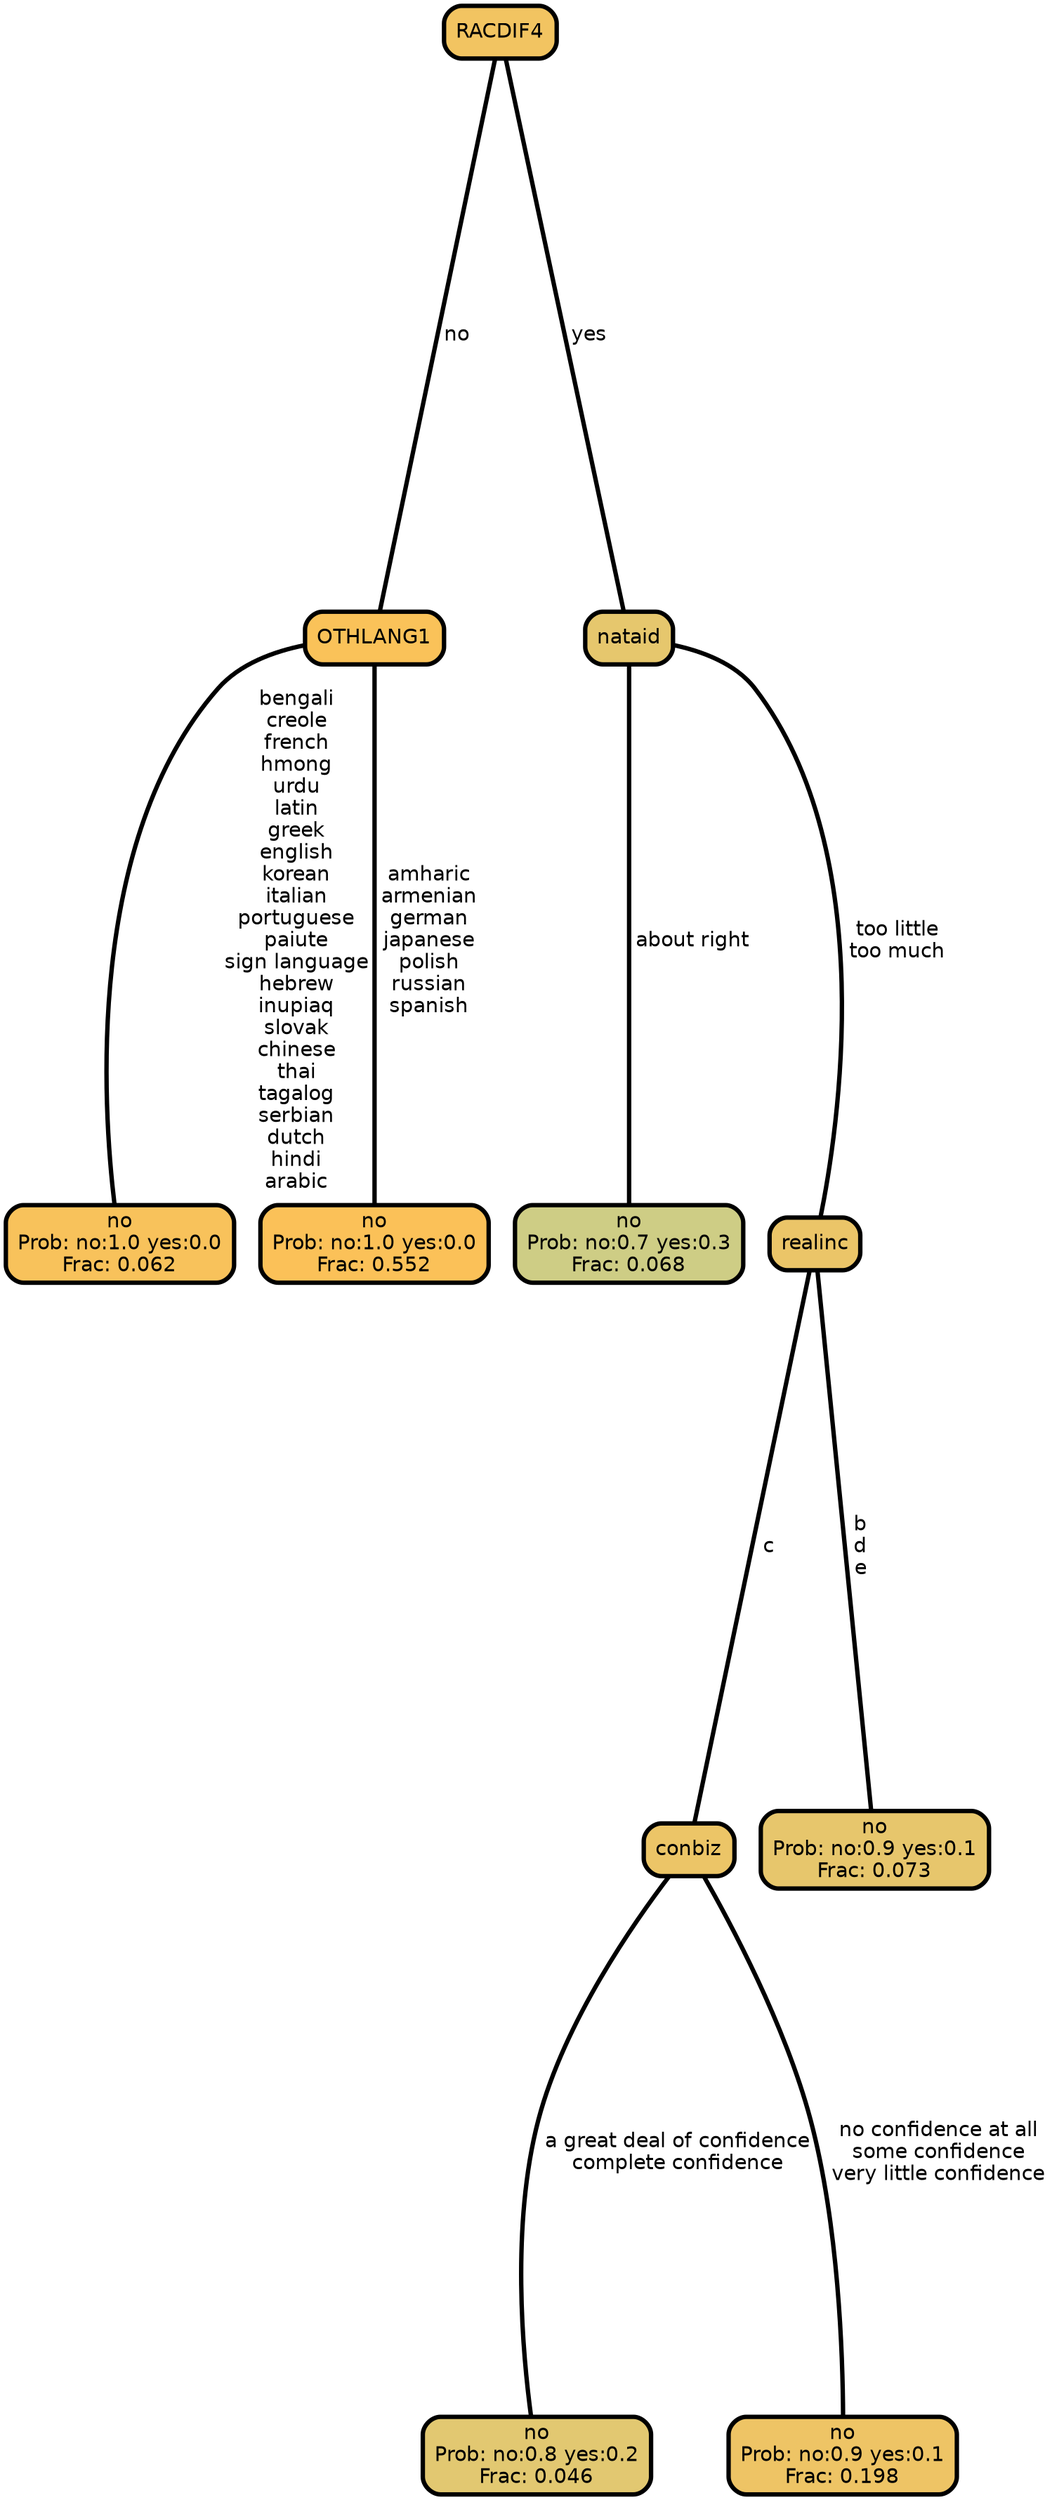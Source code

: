 graph Tree {
node [shape=box, style="filled, rounded",color="black",penwidth="3",fontcolor="black",                 fontname=helvetica] ;
graph [ranksep="0 equally", splines=straight,                 bgcolor=transparent, dpi=200] ;
edge [fontname=helvetica, color=black] ;
0 [label="no
Prob: no:1.0 yes:0.0
Frac: 0.062", fillcolor="#f8c25b"] ;
1 [label="OTHLANG1", fillcolor="#fac259"] ;
2 [label="no
Prob: no:1.0 yes:0.0
Frac: 0.552", fillcolor="#fbc158"] ;
3 [label="RACDIF4", fillcolor="#f2c461"] ;
4 [label="no
Prob: no:0.7 yes:0.3
Frac: 0.068", fillcolor="#cecd85"] ;
5 [label="nataid", fillcolor="#e6c76d"] ;
6 [label="no
Prob: no:0.8 yes:0.2
Frac: 0.046", fillcolor="#e2c871"] ;
7 [label="conbiz", fillcolor="#ecc567"] ;
8 [label="no
Prob: no:0.9 yes:0.1
Frac: 0.198", fillcolor="#eec465"] ;
9 [label="realinc", fillcolor="#ebc568"] ;
10 [label="no
Prob: no:0.9 yes:0.1
Frac: 0.073", fillcolor="#e7c66c"] ;
1 -- 0 [label=" bengali\n creole\n french\n hmong\n urdu\n latin\n greek\n english\n korean\n italian\n portuguese\n paiute\n sign language\n hebrew\n inupiaq\n slovak\n chinese\n thai\n tagalog\n serbian\n dutch\n hindi\n arabic",penwidth=3] ;
1 -- 2 [label=" amharic\n armenian\n german\n japanese\n polish\n russian\n spanish",penwidth=3] ;
3 -- 1 [label=" no",penwidth=3] ;
3 -- 5 [label=" yes",penwidth=3] ;
5 -- 4 [label=" about right",penwidth=3] ;
5 -- 9 [label=" too little\n too much",penwidth=3] ;
7 -- 6 [label=" a great deal of confidence\n complete confidence",penwidth=3] ;
7 -- 8 [label=" no confidence at all\n some confidence\n very little confidence",penwidth=3] ;
9 -- 7 [label=" c",penwidth=3] ;
9 -- 10 [label=" b\n d\n e",penwidth=3] ;
{rank = same;}}